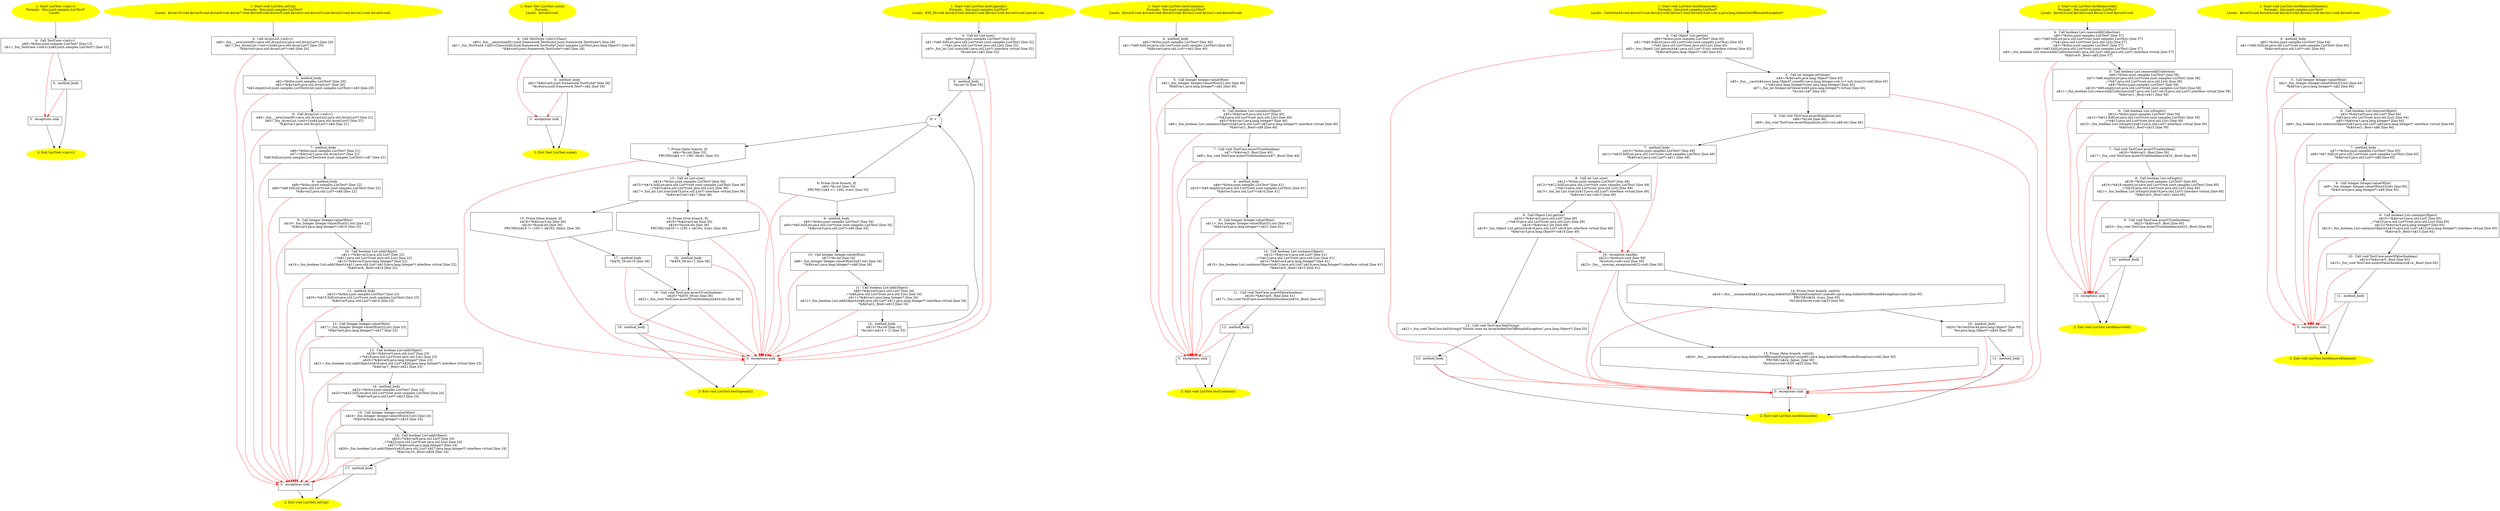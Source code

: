 /* @generated */
digraph cfg {
"junit.samples.ListTest.<init>().aea722578235364e19a40611468988d9_1" [label="1: Start ListTest.<init>()\nFormals:  this:junit.samples.ListTest*\nLocals:  \n  " color=yellow style=filled]
	

	 "junit.samples.ListTest.<init>().aea722578235364e19a40611468988d9_1" -> "junit.samples.ListTest.<init>().aea722578235364e19a40611468988d9_4" ;
"junit.samples.ListTest.<init>().aea722578235364e19a40611468988d9_2" [label="2: Exit ListTest.<init>() \n  " color=yellow style=filled]
	

"junit.samples.ListTest.<init>().aea722578235364e19a40611468988d9_3" [label="3:  exceptions sink \n  " shape="box"]
	

	 "junit.samples.ListTest.<init>().aea722578235364e19a40611468988d9_3" -> "junit.samples.ListTest.<init>().aea722578235364e19a40611468988d9_2" ;
"junit.samples.ListTest.<init>().aea722578235364e19a40611468988d9_4" [label="4:  Call TestCase.<init>() \n   n$0=*&this:junit.samples.ListTest* [line 13]\n  n$1=_fun_TestCase.<init>()(n$0:junit.samples.ListTest*) [line 13]\n " shape="box"]
	

	 "junit.samples.ListTest.<init>().aea722578235364e19a40611468988d9_4" -> "junit.samples.ListTest.<init>().aea722578235364e19a40611468988d9_5" ;
	 "junit.samples.ListTest.<init>().aea722578235364e19a40611468988d9_4" -> "junit.samples.ListTest.<init>().aea722578235364e19a40611468988d9_3" [color="red" ];
"junit.samples.ListTest.<init>().aea722578235364e19a40611468988d9_5" [label="5:  method_body \n  " shape="box"]
	

	 "junit.samples.ListTest.<init>().aea722578235364e19a40611468988d9_5" -> "junit.samples.ListTest.<init>().aea722578235364e19a40611468988d9_2" ;
	 "junit.samples.ListTest.<init>().aea722578235364e19a40611468988d9_5" -> "junit.samples.ListTest.<init>().aea722578235364e19a40611468988d9_3" [color="red" ];
"junit.samples.ListTest.setUp():void.d29f4107723cffa2f074687d447b94c6_1" [label="1: Start void ListTest.setUp()\nFormals:  this:junit.samples.ListTest*\nLocals:  $irvar10:void $irvar9:void $irvar8:void $irvar7:void $irvar6:void $irvar5:void $irvar4:void $irvar3:void $irvar2:void $irvar1:void $irvar0:void \n  " color=yellow style=filled]
	

	 "junit.samples.ListTest.setUp():void.d29f4107723cffa2f074687d447b94c6_1" -> "junit.samples.ListTest.setUp():void.d29f4107723cffa2f074687d447b94c6_4" ;
"junit.samples.ListTest.setUp():void.d29f4107723cffa2f074687d447b94c6_2" [label="2: Exit void ListTest.setUp() \n  " color=yellow style=filled]
	

"junit.samples.ListTest.setUp():void.d29f4107723cffa2f074687d447b94c6_3" [label="3:  exceptions sink \n  " shape="box"]
	

	 "junit.samples.ListTest.setUp():void.d29f4107723cffa2f074687d447b94c6_3" -> "junit.samples.ListTest.setUp():void.d29f4107723cffa2f074687d447b94c6_2" ;
"junit.samples.ListTest.setUp():void.d29f4107723cffa2f074687d447b94c6_4" [label="4:  Call ArrayList.<init>() \n   n$0=_fun___new(sizeof(t=java.util.ArrayList):java.util.ArrayList*) [line 20]\n  n$1=_fun_ArrayList.<init>()(n$0:java.util.ArrayList*) [line 20]\n  *&$irvar0:java.util.ArrayList*=n$0 [line 20]\n " shape="box"]
	

	 "junit.samples.ListTest.setUp():void.d29f4107723cffa2f074687d447b94c6_4" -> "junit.samples.ListTest.setUp():void.d29f4107723cffa2f074687d447b94c6_5" ;
	 "junit.samples.ListTest.setUp():void.d29f4107723cffa2f074687d447b94c6_4" -> "junit.samples.ListTest.setUp():void.d29f4107723cffa2f074687d447b94c6_3" [color="red" ];
"junit.samples.ListTest.setUp():void.d29f4107723cffa2f074687d447b94c6_5" [label="5:  method_body \n   n$2=*&this:junit.samples.ListTest* [line 20]\n  n$3=*&$irvar0:java.util.ArrayList* [line 20]\n  *n$2.emptyList:junit.samples.ListTest(root junit.samples.ListTest)=n$3 [line 20]\n " shape="box"]
	

	 "junit.samples.ListTest.setUp():void.d29f4107723cffa2f074687d447b94c6_5" -> "junit.samples.ListTest.setUp():void.d29f4107723cffa2f074687d447b94c6_6" ;
	 "junit.samples.ListTest.setUp():void.d29f4107723cffa2f074687d447b94c6_5" -> "junit.samples.ListTest.setUp():void.d29f4107723cffa2f074687d447b94c6_3" [color="red" ];
"junit.samples.ListTest.setUp():void.d29f4107723cffa2f074687d447b94c6_6" [label="6:  Call ArrayList.<init>() \n   n$4=_fun___new(sizeof(t=java.util.ArrayList):java.util.ArrayList*) [line 21]\n  n$5=_fun_ArrayList.<init>()(n$4:java.util.ArrayList*) [line 21]\n  *&$irvar1:java.util.ArrayList*=n$4 [line 21]\n " shape="box"]
	

	 "junit.samples.ListTest.setUp():void.d29f4107723cffa2f074687d447b94c6_6" -> "junit.samples.ListTest.setUp():void.d29f4107723cffa2f074687d447b94c6_7" ;
	 "junit.samples.ListTest.setUp():void.d29f4107723cffa2f074687d447b94c6_6" -> "junit.samples.ListTest.setUp():void.d29f4107723cffa2f074687d447b94c6_3" [color="red" ];
"junit.samples.ListTest.setUp():void.d29f4107723cffa2f074687d447b94c6_7" [label="7:  method_body \n   n$6=*&this:junit.samples.ListTest* [line 21]\n  n$7=*&$irvar1:java.util.ArrayList* [line 21]\n  *n$6.fullList:junit.samples.ListTest(root junit.samples.ListTest)=n$7 [line 21]\n " shape="box"]
	

	 "junit.samples.ListTest.setUp():void.d29f4107723cffa2f074687d447b94c6_7" -> "junit.samples.ListTest.setUp():void.d29f4107723cffa2f074687d447b94c6_8" ;
	 "junit.samples.ListTest.setUp():void.d29f4107723cffa2f074687d447b94c6_7" -> "junit.samples.ListTest.setUp():void.d29f4107723cffa2f074687d447b94c6_3" [color="red" ];
"junit.samples.ListTest.setUp():void.d29f4107723cffa2f074687d447b94c6_8" [label="8:  method_body \n   n$8=*&this:junit.samples.ListTest* [line 22]\n  n$9=*n$8.fullList:java.util.List*(root junit.samples.ListTest) [line 22]\n  *&$irvar2:java.util.List*=n$9 [line 22]\n " shape="box"]
	

	 "junit.samples.ListTest.setUp():void.d29f4107723cffa2f074687d447b94c6_8" -> "junit.samples.ListTest.setUp():void.d29f4107723cffa2f074687d447b94c6_9" ;
	 "junit.samples.ListTest.setUp():void.d29f4107723cffa2f074687d447b94c6_8" -> "junit.samples.ListTest.setUp():void.d29f4107723cffa2f074687d447b94c6_3" [color="red" ];
"junit.samples.ListTest.setUp():void.d29f4107723cffa2f074687d447b94c6_9" [label="9:  Call Integer Integer.valueOf(int) \n   n$10=_fun_Integer Integer.valueOf(int)(1:int) [line 22]\n  *&$irvar3:java.lang.Integer*=n$10 [line 22]\n " shape="box"]
	

	 "junit.samples.ListTest.setUp():void.d29f4107723cffa2f074687d447b94c6_9" -> "junit.samples.ListTest.setUp():void.d29f4107723cffa2f074687d447b94c6_10" ;
	 "junit.samples.ListTest.setUp():void.d29f4107723cffa2f074687d447b94c6_9" -> "junit.samples.ListTest.setUp():void.d29f4107723cffa2f074687d447b94c6_3" [color="red" ];
"junit.samples.ListTest.setUp():void.d29f4107723cffa2f074687d447b94c6_10" [label="10:  Call boolean List.add(Object) \n   n$11=*&$irvar2:java.util.List* [line 22]\n  _=*n$11:java.util.List*(root java.util.List) [line 22]\n  n$13=*&$irvar3:java.lang.Integer* [line 22]\n  n$14=_fun_boolean List.add(Object)(n$11:java.util.List*,n$13:java.lang.Integer*) interface virtual [line 22]\n  *&$irvar4:_Bool=n$14 [line 22]\n " shape="box"]
	

	 "junit.samples.ListTest.setUp():void.d29f4107723cffa2f074687d447b94c6_10" -> "junit.samples.ListTest.setUp():void.d29f4107723cffa2f074687d447b94c6_11" ;
	 "junit.samples.ListTest.setUp():void.d29f4107723cffa2f074687d447b94c6_10" -> "junit.samples.ListTest.setUp():void.d29f4107723cffa2f074687d447b94c6_3" [color="red" ];
"junit.samples.ListTest.setUp():void.d29f4107723cffa2f074687d447b94c6_11" [label="11:  method_body \n   n$15=*&this:junit.samples.ListTest* [line 23]\n  n$16=*n$15.fullList:java.util.List*(root junit.samples.ListTest) [line 23]\n  *&$irvar5:java.util.List*=n$16 [line 23]\n " shape="box"]
	

	 "junit.samples.ListTest.setUp():void.d29f4107723cffa2f074687d447b94c6_11" -> "junit.samples.ListTest.setUp():void.d29f4107723cffa2f074687d447b94c6_12" ;
	 "junit.samples.ListTest.setUp():void.d29f4107723cffa2f074687d447b94c6_11" -> "junit.samples.ListTest.setUp():void.d29f4107723cffa2f074687d447b94c6_3" [color="red" ];
"junit.samples.ListTest.setUp():void.d29f4107723cffa2f074687d447b94c6_12" [label="12:  Call Integer Integer.valueOf(int) \n   n$17=_fun_Integer Integer.valueOf(int)(2:int) [line 23]\n  *&$irvar6:java.lang.Integer*=n$17 [line 23]\n " shape="box"]
	

	 "junit.samples.ListTest.setUp():void.d29f4107723cffa2f074687d447b94c6_12" -> "junit.samples.ListTest.setUp():void.d29f4107723cffa2f074687d447b94c6_13" ;
	 "junit.samples.ListTest.setUp():void.d29f4107723cffa2f074687d447b94c6_12" -> "junit.samples.ListTest.setUp():void.d29f4107723cffa2f074687d447b94c6_3" [color="red" ];
"junit.samples.ListTest.setUp():void.d29f4107723cffa2f074687d447b94c6_13" [label="13:  Call boolean List.add(Object) \n   n$18=*&$irvar5:java.util.List* [line 23]\n  _=*n$18:java.util.List*(root java.util.List) [line 23]\n  n$20=*&$irvar6:java.lang.Integer* [line 23]\n  n$21=_fun_boolean List.add(Object)(n$18:java.util.List*,n$20:java.lang.Integer*) interface virtual [line 23]\n  *&$irvar7:_Bool=n$21 [line 23]\n " shape="box"]
	

	 "junit.samples.ListTest.setUp():void.d29f4107723cffa2f074687d447b94c6_13" -> "junit.samples.ListTest.setUp():void.d29f4107723cffa2f074687d447b94c6_14" ;
	 "junit.samples.ListTest.setUp():void.d29f4107723cffa2f074687d447b94c6_13" -> "junit.samples.ListTest.setUp():void.d29f4107723cffa2f074687d447b94c6_3" [color="red" ];
"junit.samples.ListTest.setUp():void.d29f4107723cffa2f074687d447b94c6_14" [label="14:  method_body \n   n$22=*&this:junit.samples.ListTest* [line 24]\n  n$23=*n$22.fullList:java.util.List*(root junit.samples.ListTest) [line 24]\n  *&$irvar8:java.util.List*=n$23 [line 24]\n " shape="box"]
	

	 "junit.samples.ListTest.setUp():void.d29f4107723cffa2f074687d447b94c6_14" -> "junit.samples.ListTest.setUp():void.d29f4107723cffa2f074687d447b94c6_15" ;
	 "junit.samples.ListTest.setUp():void.d29f4107723cffa2f074687d447b94c6_14" -> "junit.samples.ListTest.setUp():void.d29f4107723cffa2f074687d447b94c6_3" [color="red" ];
"junit.samples.ListTest.setUp():void.d29f4107723cffa2f074687d447b94c6_15" [label="15:  Call Integer Integer.valueOf(int) \n   n$24=_fun_Integer Integer.valueOf(int)(3:int) [line 24]\n  *&$irvar9:java.lang.Integer*=n$24 [line 24]\n " shape="box"]
	

	 "junit.samples.ListTest.setUp():void.d29f4107723cffa2f074687d447b94c6_15" -> "junit.samples.ListTest.setUp():void.d29f4107723cffa2f074687d447b94c6_16" ;
	 "junit.samples.ListTest.setUp():void.d29f4107723cffa2f074687d447b94c6_15" -> "junit.samples.ListTest.setUp():void.d29f4107723cffa2f074687d447b94c6_3" [color="red" ];
"junit.samples.ListTest.setUp():void.d29f4107723cffa2f074687d447b94c6_16" [label="16:  Call boolean List.add(Object) \n   n$25=*&$irvar8:java.util.List* [line 24]\n  _=*n$25:java.util.List*(root java.util.List) [line 24]\n  n$27=*&$irvar9:java.lang.Integer* [line 24]\n  n$28=_fun_boolean List.add(Object)(n$25:java.util.List*,n$27:java.lang.Integer*) interface virtual [line 24]\n  *&$irvar10:_Bool=n$28 [line 24]\n " shape="box"]
	

	 "junit.samples.ListTest.setUp():void.d29f4107723cffa2f074687d447b94c6_16" -> "junit.samples.ListTest.setUp():void.d29f4107723cffa2f074687d447b94c6_17" ;
	 "junit.samples.ListTest.setUp():void.d29f4107723cffa2f074687d447b94c6_16" -> "junit.samples.ListTest.setUp():void.d29f4107723cffa2f074687d447b94c6_3" [color="red" ];
"junit.samples.ListTest.setUp():void.d29f4107723cffa2f074687d447b94c6_17" [label="17:  method_body \n  " shape="box"]
	

	 "junit.samples.ListTest.setUp():void.d29f4107723cffa2f074687d447b94c6_17" -> "junit.samples.ListTest.setUp():void.d29f4107723cffa2f074687d447b94c6_2" ;
	 "junit.samples.ListTest.setUp():void.d29f4107723cffa2f074687d447b94c6_17" -> "junit.samples.ListTest.setUp():void.d29f4107723cffa2f074687d447b94c6_3" [color="red" ];
"junit.samples.ListTest.suite():junit.framework.Test.01dd97c3eab7e1a6717ffbc4fc6f08d8_1" [label="1: Start Test ListTest.suite()\nFormals: \nLocals:  $irvar0:void \n  " color=yellow style=filled]
	

	 "junit.samples.ListTest.suite():junit.framework.Test.01dd97c3eab7e1a6717ffbc4fc6f08d8_1" -> "junit.samples.ListTest.suite():junit.framework.Test.01dd97c3eab7e1a6717ffbc4fc6f08d8_4" ;
"junit.samples.ListTest.suite():junit.framework.Test.01dd97c3eab7e1a6717ffbc4fc6f08d8_2" [label="2: Exit Test ListTest.suite() \n  " color=yellow style=filled]
	

"junit.samples.ListTest.suite():junit.framework.Test.01dd97c3eab7e1a6717ffbc4fc6f08d8_3" [label="3:  exceptions sink \n  " shape="box"]
	

	 "junit.samples.ListTest.suite():junit.framework.Test.01dd97c3eab7e1a6717ffbc4fc6f08d8_3" -> "junit.samples.ListTest.suite():junit.framework.Test.01dd97c3eab7e1a6717ffbc4fc6f08d8_2" ;
"junit.samples.ListTest.suite():junit.framework.Test.01dd97c3eab7e1a6717ffbc4fc6f08d8_4" [label="4:  Call TestSuite.<init>(Class) \n   n$0=_fun___new(sizeof(t=junit.framework.TestSuite):junit.framework.TestSuite*) [line 28]\n  n$1=_fun_TestSuite.<init>(Class)(n$0:junit.framework.TestSuite*,junit.samples.ListTest:java.lang.Object*) [line 28]\n  *&$irvar0:junit.framework.TestSuite*=n$0 [line 28]\n " shape="box"]
	

	 "junit.samples.ListTest.suite():junit.framework.Test.01dd97c3eab7e1a6717ffbc4fc6f08d8_4" -> "junit.samples.ListTest.suite():junit.framework.Test.01dd97c3eab7e1a6717ffbc4fc6f08d8_5" ;
	 "junit.samples.ListTest.suite():junit.framework.Test.01dd97c3eab7e1a6717ffbc4fc6f08d8_4" -> "junit.samples.ListTest.suite():junit.framework.Test.01dd97c3eab7e1a6717ffbc4fc6f08d8_3" [color="red" ];
"junit.samples.ListTest.suite():junit.framework.Test.01dd97c3eab7e1a6717ffbc4fc6f08d8_5" [label="5:  method_body \n   n$2=*&$irvar0:junit.framework.TestSuite* [line 28]\n  *&return:junit.framework.Test*=n$2 [line 28]\n " shape="box"]
	

	 "junit.samples.ListTest.suite():junit.framework.Test.01dd97c3eab7e1a6717ffbc4fc6f08d8_5" -> "junit.samples.ListTest.suite():junit.framework.Test.01dd97c3eab7e1a6717ffbc4fc6f08d8_2" ;
	 "junit.samples.ListTest.suite():junit.framework.Test.01dd97c3eab7e1a6717ffbc4fc6f08d8_5" -> "junit.samples.ListTest.suite():junit.framework.Test.01dd97c3eab7e1a6717ffbc4fc6f08d8_3" [color="red" ];
"junit.samples.ListTest.testCapacity():void.df4aa6a8b4264615612d2cb768a1977e_1" [label="1: Start void ListTest.testCapacity()\nFormals:  this:junit.samples.ListTest*\nLocals:  $T0_59:void $irvar3:void $irvar2:void $irvar1:void $irvar0:void size:int i:int \n  " color=yellow style=filled]
	

	 "junit.samples.ListTest.testCapacity():void.df4aa6a8b4264615612d2cb768a1977e_1" -> "junit.samples.ListTest.testCapacity():void.df4aa6a8b4264615612d2cb768a1977e_4" ;
"junit.samples.ListTest.testCapacity():void.df4aa6a8b4264615612d2cb768a1977e_2" [label="2: Exit void ListTest.testCapacity() \n  " color=yellow style=filled]
	

"junit.samples.ListTest.testCapacity():void.df4aa6a8b4264615612d2cb768a1977e_3" [label="3:  exceptions sink \n  " shape="box"]
	

	 "junit.samples.ListTest.testCapacity():void.df4aa6a8b4264615612d2cb768a1977e_3" -> "junit.samples.ListTest.testCapacity():void.df4aa6a8b4264615612d2cb768a1977e_2" ;
"junit.samples.ListTest.testCapacity():void.df4aa6a8b4264615612d2cb768a1977e_4" [label="4:  Call int List.size() \n   n$0=*&this:junit.samples.ListTest* [line 32]\n  n$1=*n$0.fullList:java.util.List*(root junit.samples.ListTest) [line 32]\n  _=*n$1:java.util.List*(root java.util.List) [line 32]\n  n$3=_fun_int List.size()(n$1:java.util.List*) interface virtual [line 32]\n  *&size:int=n$3 [line 32]\n " shape="box"]
	

	 "junit.samples.ListTest.testCapacity():void.df4aa6a8b4264615612d2cb768a1977e_4" -> "junit.samples.ListTest.testCapacity():void.df4aa6a8b4264615612d2cb768a1977e_5" ;
	 "junit.samples.ListTest.testCapacity():void.df4aa6a8b4264615612d2cb768a1977e_4" -> "junit.samples.ListTest.testCapacity():void.df4aa6a8b4264615612d2cb768a1977e_3" [color="red" ];
"junit.samples.ListTest.testCapacity():void.df4aa6a8b4264615612d2cb768a1977e_5" [label="5:  method_body \n   *&i:int=0 [line 33]\n " shape="box"]
	

	 "junit.samples.ListTest.testCapacity():void.df4aa6a8b4264615612d2cb768a1977e_5" -> "junit.samples.ListTest.testCapacity():void.df4aa6a8b4264615612d2cb768a1977e_8" ;
	 "junit.samples.ListTest.testCapacity():void.df4aa6a8b4264615612d2cb768a1977e_5" -> "junit.samples.ListTest.testCapacity():void.df4aa6a8b4264615612d2cb768a1977e_3" [color="red" ];
"junit.samples.ListTest.testCapacity():void.df4aa6a8b4264615612d2cb768a1977e_6" [label="6: Prune (true branch, if) \n   n$4=*&i:int [line 33]\n  PRUNE(!(n$4 >= 100), true); [line 33]\n " shape="invhouse"]
	

	 "junit.samples.ListTest.testCapacity():void.df4aa6a8b4264615612d2cb768a1977e_6" -> "junit.samples.ListTest.testCapacity():void.df4aa6a8b4264615612d2cb768a1977e_9" ;
	 "junit.samples.ListTest.testCapacity():void.df4aa6a8b4264615612d2cb768a1977e_6" -> "junit.samples.ListTest.testCapacity():void.df4aa6a8b4264615612d2cb768a1977e_3" [color="red" ];
"junit.samples.ListTest.testCapacity():void.df4aa6a8b4264615612d2cb768a1977e_7" [label="7: Prune (false branch, if) \n   n$4=*&i:int [line 33]\n  PRUNE((n$4 >= 100), false); [line 33]\n " shape="invhouse"]
	

	 "junit.samples.ListTest.testCapacity():void.df4aa6a8b4264615612d2cb768a1977e_7" -> "junit.samples.ListTest.testCapacity():void.df4aa6a8b4264615612d2cb768a1977e_13" ;
	 "junit.samples.ListTest.testCapacity():void.df4aa6a8b4264615612d2cb768a1977e_7" -> "junit.samples.ListTest.testCapacity():void.df4aa6a8b4264615612d2cb768a1977e_3" [color="red" ];
"junit.samples.ListTest.testCapacity():void.df4aa6a8b4264615612d2cb768a1977e_8" [label="8: + \n  " ]
	

	 "junit.samples.ListTest.testCapacity():void.df4aa6a8b4264615612d2cb768a1977e_8" -> "junit.samples.ListTest.testCapacity():void.df4aa6a8b4264615612d2cb768a1977e_6" ;
	 "junit.samples.ListTest.testCapacity():void.df4aa6a8b4264615612d2cb768a1977e_8" -> "junit.samples.ListTest.testCapacity():void.df4aa6a8b4264615612d2cb768a1977e_7" ;
"junit.samples.ListTest.testCapacity():void.df4aa6a8b4264615612d2cb768a1977e_9" [label="9:  method_body \n   n$5=*&this:junit.samples.ListTest* [line 34]\n  n$6=*n$5.fullList:java.util.List*(root junit.samples.ListTest) [line 34]\n  *&$irvar0:java.util.List*=n$6 [line 34]\n " shape="box"]
	

	 "junit.samples.ListTest.testCapacity():void.df4aa6a8b4264615612d2cb768a1977e_9" -> "junit.samples.ListTest.testCapacity():void.df4aa6a8b4264615612d2cb768a1977e_10" ;
	 "junit.samples.ListTest.testCapacity():void.df4aa6a8b4264615612d2cb768a1977e_9" -> "junit.samples.ListTest.testCapacity():void.df4aa6a8b4264615612d2cb768a1977e_3" [color="red" ];
"junit.samples.ListTest.testCapacity():void.df4aa6a8b4264615612d2cb768a1977e_10" [label="10:  Call Integer Integer.valueOf(int) \n   n$7=*&i:int [line 34]\n  n$8=_fun_Integer Integer.valueOf(int)(n$7:int) [line 34]\n  *&$irvar1:java.lang.Integer*=n$8 [line 34]\n " shape="box"]
	

	 "junit.samples.ListTest.testCapacity():void.df4aa6a8b4264615612d2cb768a1977e_10" -> "junit.samples.ListTest.testCapacity():void.df4aa6a8b4264615612d2cb768a1977e_11" ;
	 "junit.samples.ListTest.testCapacity():void.df4aa6a8b4264615612d2cb768a1977e_10" -> "junit.samples.ListTest.testCapacity():void.df4aa6a8b4264615612d2cb768a1977e_3" [color="red" ];
"junit.samples.ListTest.testCapacity():void.df4aa6a8b4264615612d2cb768a1977e_11" [label="11:  Call boolean List.add(Object) \n   n$9=*&$irvar0:java.util.List* [line 34]\n  _=*n$9:java.util.List*(root java.util.List) [line 34]\n  n$11=*&$irvar1:java.lang.Integer* [line 34]\n  n$12=_fun_boolean List.add(Object)(n$9:java.util.List*,n$11:java.lang.Integer*) interface virtual [line 34]\n  *&$irvar2:_Bool=n$12 [line 34]\n " shape="box"]
	

	 "junit.samples.ListTest.testCapacity():void.df4aa6a8b4264615612d2cb768a1977e_11" -> "junit.samples.ListTest.testCapacity():void.df4aa6a8b4264615612d2cb768a1977e_12" ;
	 "junit.samples.ListTest.testCapacity():void.df4aa6a8b4264615612d2cb768a1977e_11" -> "junit.samples.ListTest.testCapacity():void.df4aa6a8b4264615612d2cb768a1977e_3" [color="red" ];
"junit.samples.ListTest.testCapacity():void.df4aa6a8b4264615612d2cb768a1977e_12" [label="12:  method_body \n   n$13=*&i:int [line 33]\n  *&i:int=(n$13 + 1) [line 33]\n " shape="box"]
	

	 "junit.samples.ListTest.testCapacity():void.df4aa6a8b4264615612d2cb768a1977e_12" -> "junit.samples.ListTest.testCapacity():void.df4aa6a8b4264615612d2cb768a1977e_8" ;
	 "junit.samples.ListTest.testCapacity():void.df4aa6a8b4264615612d2cb768a1977e_12" -> "junit.samples.ListTest.testCapacity():void.df4aa6a8b4264615612d2cb768a1977e_3" [color="red" ];
"junit.samples.ListTest.testCapacity():void.df4aa6a8b4264615612d2cb768a1977e_13" [label="13:  Call int List.size() \n   n$14=*&this:junit.samples.ListTest* [line 36]\n  n$15=*n$14.fullList:java.util.List*(root junit.samples.ListTest) [line 36]\n  _=*n$15:java.util.List*(root java.util.List) [line 36]\n  n$17=_fun_int List.size()(n$15:java.util.List*) interface virtual [line 36]\n  *&$irvar3:int=n$17 [line 36]\n " shape="box"]
	

	 "junit.samples.ListTest.testCapacity():void.df4aa6a8b4264615612d2cb768a1977e_13" -> "junit.samples.ListTest.testCapacity():void.df4aa6a8b4264615612d2cb768a1977e_14" ;
	 "junit.samples.ListTest.testCapacity():void.df4aa6a8b4264615612d2cb768a1977e_13" -> "junit.samples.ListTest.testCapacity():void.df4aa6a8b4264615612d2cb768a1977e_15" ;
	 "junit.samples.ListTest.testCapacity():void.df4aa6a8b4264615612d2cb768a1977e_13" -> "junit.samples.ListTest.testCapacity():void.df4aa6a8b4264615612d2cb768a1977e_3" [color="red" ];
"junit.samples.ListTest.testCapacity():void.df4aa6a8b4264615612d2cb768a1977e_14" [label="14: Prune (true branch, if) \n   n$18=*&$irvar3:int [line 36]\n  n$19=*&size:int [line 36]\n  PRUNE(!(n$18 != (100 + n$19)), true); [line 36]\n " shape="invhouse"]
	

	 "junit.samples.ListTest.testCapacity():void.df4aa6a8b4264615612d2cb768a1977e_14" -> "junit.samples.ListTest.testCapacity():void.df4aa6a8b4264615612d2cb768a1977e_16" ;
	 "junit.samples.ListTest.testCapacity():void.df4aa6a8b4264615612d2cb768a1977e_14" -> "junit.samples.ListTest.testCapacity():void.df4aa6a8b4264615612d2cb768a1977e_3" [color="red" ];
"junit.samples.ListTest.testCapacity():void.df4aa6a8b4264615612d2cb768a1977e_15" [label="15: Prune (false branch, if) \n   n$18=*&$irvar3:int [line 36]\n  n$19=*&size:int [line 36]\n  PRUNE((n$18 != (100 + n$19)), false); [line 36]\n " shape="invhouse"]
	

	 "junit.samples.ListTest.testCapacity():void.df4aa6a8b4264615612d2cb768a1977e_15" -> "junit.samples.ListTest.testCapacity():void.df4aa6a8b4264615612d2cb768a1977e_17" ;
	 "junit.samples.ListTest.testCapacity():void.df4aa6a8b4264615612d2cb768a1977e_15" -> "junit.samples.ListTest.testCapacity():void.df4aa6a8b4264615612d2cb768a1977e_3" [color="red" ];
"junit.samples.ListTest.testCapacity():void.df4aa6a8b4264615612d2cb768a1977e_16" [label="16:  method_body \n   *&$T0_59:int=1 [line 36]\n " shape="box"]
	

	 "junit.samples.ListTest.testCapacity():void.df4aa6a8b4264615612d2cb768a1977e_16" -> "junit.samples.ListTest.testCapacity():void.df4aa6a8b4264615612d2cb768a1977e_18" ;
	 "junit.samples.ListTest.testCapacity():void.df4aa6a8b4264615612d2cb768a1977e_16" -> "junit.samples.ListTest.testCapacity():void.df4aa6a8b4264615612d2cb768a1977e_3" [color="red" ];
"junit.samples.ListTest.testCapacity():void.df4aa6a8b4264615612d2cb768a1977e_17" [label="17:  method_body \n   *&$T0_59:int=0 [line 36]\n " shape="box"]
	

	 "junit.samples.ListTest.testCapacity():void.df4aa6a8b4264615612d2cb768a1977e_17" -> "junit.samples.ListTest.testCapacity():void.df4aa6a8b4264615612d2cb768a1977e_18" ;
	 "junit.samples.ListTest.testCapacity():void.df4aa6a8b4264615612d2cb768a1977e_17" -> "junit.samples.ListTest.testCapacity():void.df4aa6a8b4264615612d2cb768a1977e_3" [color="red" ];
"junit.samples.ListTest.testCapacity():void.df4aa6a8b4264615612d2cb768a1977e_18" [label="18:  Call void TestCase.assertTrue(boolean) \n   n$20=*&$T0_59:int [line 36]\n  n$21=_fun_void TestCase.assertTrue(boolean)(n$20:int) [line 36]\n " shape="box"]
	

	 "junit.samples.ListTest.testCapacity():void.df4aa6a8b4264615612d2cb768a1977e_18" -> "junit.samples.ListTest.testCapacity():void.df4aa6a8b4264615612d2cb768a1977e_19" ;
	 "junit.samples.ListTest.testCapacity():void.df4aa6a8b4264615612d2cb768a1977e_18" -> "junit.samples.ListTest.testCapacity():void.df4aa6a8b4264615612d2cb768a1977e_3" [color="red" ];
"junit.samples.ListTest.testCapacity():void.df4aa6a8b4264615612d2cb768a1977e_19" [label="19:  method_body \n  " shape="box"]
	

	 "junit.samples.ListTest.testCapacity():void.df4aa6a8b4264615612d2cb768a1977e_19" -> "junit.samples.ListTest.testCapacity():void.df4aa6a8b4264615612d2cb768a1977e_2" ;
	 "junit.samples.ListTest.testCapacity():void.df4aa6a8b4264615612d2cb768a1977e_19" -> "junit.samples.ListTest.testCapacity():void.df4aa6a8b4264615612d2cb768a1977e_3" [color="red" ];
"junit.samples.ListTest.testContains():void.5394046c584dd90f1ce4c6eea241017d_1" [label="1: Start void ListTest.testContains()\nFormals:  this:junit.samples.ListTest*\nLocals:  $irvar5:void $irvar4:void $irvar3:void $irvar2:void $irvar1:void $irvar0:void \n  " color=yellow style=filled]
	

	 "junit.samples.ListTest.testContains():void.5394046c584dd90f1ce4c6eea241017d_1" -> "junit.samples.ListTest.testContains():void.5394046c584dd90f1ce4c6eea241017d_4" ;
"junit.samples.ListTest.testContains():void.5394046c584dd90f1ce4c6eea241017d_2" [label="2: Exit void ListTest.testContains() \n  " color=yellow style=filled]
	

"junit.samples.ListTest.testContains():void.5394046c584dd90f1ce4c6eea241017d_3" [label="3:  exceptions sink \n  " shape="box"]
	

	 "junit.samples.ListTest.testContains():void.5394046c584dd90f1ce4c6eea241017d_3" -> "junit.samples.ListTest.testContains():void.5394046c584dd90f1ce4c6eea241017d_2" ;
"junit.samples.ListTest.testContains():void.5394046c584dd90f1ce4c6eea241017d_4" [label="4:  method_body \n   n$0=*&this:junit.samples.ListTest* [line 40]\n  n$1=*n$0.fullList:java.util.List*(root junit.samples.ListTest) [line 40]\n  *&$irvar0:java.util.List*=n$1 [line 40]\n " shape="box"]
	

	 "junit.samples.ListTest.testContains():void.5394046c584dd90f1ce4c6eea241017d_4" -> "junit.samples.ListTest.testContains():void.5394046c584dd90f1ce4c6eea241017d_5" ;
	 "junit.samples.ListTest.testContains():void.5394046c584dd90f1ce4c6eea241017d_4" -> "junit.samples.ListTest.testContains():void.5394046c584dd90f1ce4c6eea241017d_3" [color="red" ];
"junit.samples.ListTest.testContains():void.5394046c584dd90f1ce4c6eea241017d_5" [label="5:  Call Integer Integer.valueOf(int) \n   n$2=_fun_Integer Integer.valueOf(int)(1:int) [line 40]\n  *&$irvar1:java.lang.Integer*=n$2 [line 40]\n " shape="box"]
	

	 "junit.samples.ListTest.testContains():void.5394046c584dd90f1ce4c6eea241017d_5" -> "junit.samples.ListTest.testContains():void.5394046c584dd90f1ce4c6eea241017d_6" ;
	 "junit.samples.ListTest.testContains():void.5394046c584dd90f1ce4c6eea241017d_5" -> "junit.samples.ListTest.testContains():void.5394046c584dd90f1ce4c6eea241017d_3" [color="red" ];
"junit.samples.ListTest.testContains():void.5394046c584dd90f1ce4c6eea241017d_6" [label="6:  Call boolean List.contains(Object) \n   n$3=*&$irvar0:java.util.List* [line 40]\n  _=*n$3:java.util.List*(root java.util.List) [line 40]\n  n$5=*&$irvar1:java.lang.Integer* [line 40]\n  n$6=_fun_boolean List.contains(Object)(n$3:java.util.List*,n$5:java.lang.Integer*) interface virtual [line 40]\n  *&$irvar2:_Bool=n$6 [line 40]\n " shape="box"]
	

	 "junit.samples.ListTest.testContains():void.5394046c584dd90f1ce4c6eea241017d_6" -> "junit.samples.ListTest.testContains():void.5394046c584dd90f1ce4c6eea241017d_7" ;
	 "junit.samples.ListTest.testContains():void.5394046c584dd90f1ce4c6eea241017d_6" -> "junit.samples.ListTest.testContains():void.5394046c584dd90f1ce4c6eea241017d_3" [color="red" ];
"junit.samples.ListTest.testContains():void.5394046c584dd90f1ce4c6eea241017d_7" [label="7:  Call void TestCase.assertTrue(boolean) \n   n$7=*&$irvar2:_Bool [line 40]\n  n$8=_fun_void TestCase.assertTrue(boolean)(n$7:_Bool) [line 40]\n " shape="box"]
	

	 "junit.samples.ListTest.testContains():void.5394046c584dd90f1ce4c6eea241017d_7" -> "junit.samples.ListTest.testContains():void.5394046c584dd90f1ce4c6eea241017d_8" ;
	 "junit.samples.ListTest.testContains():void.5394046c584dd90f1ce4c6eea241017d_7" -> "junit.samples.ListTest.testContains():void.5394046c584dd90f1ce4c6eea241017d_3" [color="red" ];
"junit.samples.ListTest.testContains():void.5394046c584dd90f1ce4c6eea241017d_8" [label="8:  method_body \n   n$9=*&this:junit.samples.ListTest* [line 41]\n  n$10=*n$9.emptyList:java.util.List*(root junit.samples.ListTest) [line 41]\n  *&$irvar3:java.util.List*=n$10 [line 41]\n " shape="box"]
	

	 "junit.samples.ListTest.testContains():void.5394046c584dd90f1ce4c6eea241017d_8" -> "junit.samples.ListTest.testContains():void.5394046c584dd90f1ce4c6eea241017d_9" ;
	 "junit.samples.ListTest.testContains():void.5394046c584dd90f1ce4c6eea241017d_8" -> "junit.samples.ListTest.testContains():void.5394046c584dd90f1ce4c6eea241017d_3" [color="red" ];
"junit.samples.ListTest.testContains():void.5394046c584dd90f1ce4c6eea241017d_9" [label="9:  Call Integer Integer.valueOf(int) \n   n$11=_fun_Integer Integer.valueOf(int)(1:int) [line 41]\n  *&$irvar4:java.lang.Integer*=n$11 [line 41]\n " shape="box"]
	

	 "junit.samples.ListTest.testContains():void.5394046c584dd90f1ce4c6eea241017d_9" -> "junit.samples.ListTest.testContains():void.5394046c584dd90f1ce4c6eea241017d_10" ;
	 "junit.samples.ListTest.testContains():void.5394046c584dd90f1ce4c6eea241017d_9" -> "junit.samples.ListTest.testContains():void.5394046c584dd90f1ce4c6eea241017d_3" [color="red" ];
"junit.samples.ListTest.testContains():void.5394046c584dd90f1ce4c6eea241017d_10" [label="10:  Call boolean List.contains(Object) \n   n$12=*&$irvar3:java.util.List* [line 41]\n  _=*n$12:java.util.List*(root java.util.List) [line 41]\n  n$14=*&$irvar4:java.lang.Integer* [line 41]\n  n$15=_fun_boolean List.contains(Object)(n$12:java.util.List*,n$14:java.lang.Integer*) interface virtual [line 41]\n  *&$irvar5:_Bool=n$15 [line 41]\n " shape="box"]
	

	 "junit.samples.ListTest.testContains():void.5394046c584dd90f1ce4c6eea241017d_10" -> "junit.samples.ListTest.testContains():void.5394046c584dd90f1ce4c6eea241017d_11" ;
	 "junit.samples.ListTest.testContains():void.5394046c584dd90f1ce4c6eea241017d_10" -> "junit.samples.ListTest.testContains():void.5394046c584dd90f1ce4c6eea241017d_3" [color="red" ];
"junit.samples.ListTest.testContains():void.5394046c584dd90f1ce4c6eea241017d_11" [label="11:  Call void TestCase.assertFalse(boolean) \n   n$16=*&$irvar5:_Bool [line 41]\n  n$17=_fun_void TestCase.assertFalse(boolean)(n$16:_Bool) [line 41]\n " shape="box"]
	

	 "junit.samples.ListTest.testContains():void.5394046c584dd90f1ce4c6eea241017d_11" -> "junit.samples.ListTest.testContains():void.5394046c584dd90f1ce4c6eea241017d_12" ;
	 "junit.samples.ListTest.testContains():void.5394046c584dd90f1ce4c6eea241017d_11" -> "junit.samples.ListTest.testContains():void.5394046c584dd90f1ce4c6eea241017d_3" [color="red" ];
"junit.samples.ListTest.testContains():void.5394046c584dd90f1ce4c6eea241017d_12" [label="12:  method_body \n  " shape="box"]
	

	 "junit.samples.ListTest.testContains():void.5394046c584dd90f1ce4c6eea241017d_12" -> "junit.samples.ListTest.testContains():void.5394046c584dd90f1ce4c6eea241017d_2" ;
	 "junit.samples.ListTest.testContains():void.5394046c584dd90f1ce4c6eea241017d_12" -> "junit.samples.ListTest.testContains():void.5394046c584dd90f1ce4c6eea241017d_3" [color="red" ];
"junit.samples.ListTest.testElementAt():void.04d9aed6877102c951106f2c289566ef_1" [label="1: Start void ListTest.testElementAt()\nFormals:  this:junit.samples.ListTest*\nLocals:  CatchVar44:void $irvar3:void $irvar2:void $irvar1:void $irvar0:void i:int e:java.lang.IndexOutOfBoundsException* \n  " color=yellow style=filled]
	

	 "junit.samples.ListTest.testElementAt():void.04d9aed6877102c951106f2c289566ef_1" -> "junit.samples.ListTest.testElementAt():void.04d9aed6877102c951106f2c289566ef_4" ;
"junit.samples.ListTest.testElementAt():void.04d9aed6877102c951106f2c289566ef_2" [label="2: Exit void ListTest.testElementAt() \n  " color=yellow style=filled]
	

"junit.samples.ListTest.testElementAt():void.04d9aed6877102c951106f2c289566ef_3" [label="3:  exceptions sink \n  " shape="box"]
	

	 "junit.samples.ListTest.testElementAt():void.04d9aed6877102c951106f2c289566ef_3" -> "junit.samples.ListTest.testElementAt():void.04d9aed6877102c951106f2c289566ef_2" ;
"junit.samples.ListTest.testElementAt():void.04d9aed6877102c951106f2c289566ef_4" [label="4:  Call Object List.get(int) \n   n$0=*&this:junit.samples.ListTest* [line 45]\n  n$1=*n$0.fullList:java.util.List*(root junit.samples.ListTest) [line 45]\n  _=*n$1:java.util.List*(root java.util.List) [line 45]\n  n$3=_fun_Object List.get(int)(n$1:java.util.List*,0:int) interface virtual [line 45]\n  *&$irvar0:java.lang.Object*=n$3 [line 45]\n " shape="box"]
	

	 "junit.samples.ListTest.testElementAt():void.04d9aed6877102c951106f2c289566ef_4" -> "junit.samples.ListTest.testElementAt():void.04d9aed6877102c951106f2c289566ef_5" ;
	 "junit.samples.ListTest.testElementAt():void.04d9aed6877102c951106f2c289566ef_4" -> "junit.samples.ListTest.testElementAt():void.04d9aed6877102c951106f2c289566ef_3" [color="red" ];
"junit.samples.ListTest.testElementAt():void.04d9aed6877102c951106f2c289566ef_5" [label="5:  Call int Integer.intValue() \n   n$4=*&$irvar0:java.lang.Object* [line 45]\n  n$5=_fun___cast(n$4:java.lang.Object*,sizeof(t=java.lang.Integer;sub_t=( sub )(cast)):void) [line 45]\n  _=*n$5:java.lang.Integer*(root java.lang.Integer) [line 45]\n  n$7=_fun_int Integer.intValue()(n$5:java.lang.Integer*) virtual [line 45]\n  *&i:int=n$7 [line 45]\n " shape="box"]
	

	 "junit.samples.ListTest.testElementAt():void.04d9aed6877102c951106f2c289566ef_5" -> "junit.samples.ListTest.testElementAt():void.04d9aed6877102c951106f2c289566ef_6" ;
	 "junit.samples.ListTest.testElementAt():void.04d9aed6877102c951106f2c289566ef_5" -> "junit.samples.ListTest.testElementAt():void.04d9aed6877102c951106f2c289566ef_3" [color="red" ];
"junit.samples.ListTest.testElementAt():void.04d9aed6877102c951106f2c289566ef_6" [label="6:  Call void TestCase.assertEquals(int,int) \n   n$8=*&i:int [line 46]\n  n$9=_fun_void TestCase.assertEquals(int,int)(1:int,n$8:int) [line 46]\n " shape="box"]
	

	 "junit.samples.ListTest.testElementAt():void.04d9aed6877102c951106f2c289566ef_6" -> "junit.samples.ListTest.testElementAt():void.04d9aed6877102c951106f2c289566ef_7" ;
	 "junit.samples.ListTest.testElementAt():void.04d9aed6877102c951106f2c289566ef_6" -> "junit.samples.ListTest.testElementAt():void.04d9aed6877102c951106f2c289566ef_3" [color="red" ];
"junit.samples.ListTest.testElementAt():void.04d9aed6877102c951106f2c289566ef_7" [label="7:  method_body \n   n$10=*&this:junit.samples.ListTest* [line 49]\n  n$11=*n$10.fullList:java.util.List*(root junit.samples.ListTest) [line 49]\n  *&$irvar2:java.util.List*=n$11 [line 49]\n " shape="box"]
	

	 "junit.samples.ListTest.testElementAt():void.04d9aed6877102c951106f2c289566ef_7" -> "junit.samples.ListTest.testElementAt():void.04d9aed6877102c951106f2c289566ef_8" ;
	 "junit.samples.ListTest.testElementAt():void.04d9aed6877102c951106f2c289566ef_7" -> "junit.samples.ListTest.testElementAt():void.04d9aed6877102c951106f2c289566ef_16" [color="red" ];
"junit.samples.ListTest.testElementAt():void.04d9aed6877102c951106f2c289566ef_8" [label="8:  Call int List.size() \n   n$12=*&this:junit.samples.ListTest* [line 49]\n  n$13=*n$12.fullList:java.util.List*(root junit.samples.ListTest) [line 49]\n  _=*n$13:java.util.List*(root java.util.List) [line 49]\n  n$15=_fun_int List.size()(n$13:java.util.List*) interface virtual [line 49]\n  *&$irvar1:int=n$15 [line 49]\n " shape="box"]
	

	 "junit.samples.ListTest.testElementAt():void.04d9aed6877102c951106f2c289566ef_8" -> "junit.samples.ListTest.testElementAt():void.04d9aed6877102c951106f2c289566ef_9" ;
	 "junit.samples.ListTest.testElementAt():void.04d9aed6877102c951106f2c289566ef_8" -> "junit.samples.ListTest.testElementAt():void.04d9aed6877102c951106f2c289566ef_16" [color="red" ];
"junit.samples.ListTest.testElementAt():void.04d9aed6877102c951106f2c289566ef_9" [label="9:  Call Object List.get(int) \n   n$16=*&$irvar2:java.util.List* [line 49]\n  _=*n$16:java.util.List*(root java.util.List) [line 49]\n  n$18=*&$irvar1:int [line 49]\n  n$19=_fun_Object List.get(int)(n$16:java.util.List*,n$18:int) interface virtual [line 49]\n  *&$irvar3:java.lang.Object*=n$19 [line 49]\n " shape="box"]
	

	 "junit.samples.ListTest.testElementAt():void.04d9aed6877102c951106f2c289566ef_9" -> "junit.samples.ListTest.testElementAt():void.04d9aed6877102c951106f2c289566ef_12" ;
	 "junit.samples.ListTest.testElementAt():void.04d9aed6877102c951106f2c289566ef_9" -> "junit.samples.ListTest.testElementAt():void.04d9aed6877102c951106f2c289566ef_16" [color="red" ];
"junit.samples.ListTest.testElementAt():void.04d9aed6877102c951106f2c289566ef_10" [label="10:  method_body \n   n$20=*&CatchVar44:java.lang.Object* [line 50]\n  *&e:java.lang.Object*=n$20 [line 50]\n " shape="box"]
	

	 "junit.samples.ListTest.testElementAt():void.04d9aed6877102c951106f2c289566ef_10" -> "junit.samples.ListTest.testElementAt():void.04d9aed6877102c951106f2c289566ef_11" ;
	 "junit.samples.ListTest.testElementAt():void.04d9aed6877102c951106f2c289566ef_10" -> "junit.samples.ListTest.testElementAt():void.04d9aed6877102c951106f2c289566ef_3" [color="red" ];
"junit.samples.ListTest.testElementAt():void.04d9aed6877102c951106f2c289566ef_11" [label="11:  method_body \n  " shape="box"]
	

	 "junit.samples.ListTest.testElementAt():void.04d9aed6877102c951106f2c289566ef_11" -> "junit.samples.ListTest.testElementAt():void.04d9aed6877102c951106f2c289566ef_2" ;
	 "junit.samples.ListTest.testElementAt():void.04d9aed6877102c951106f2c289566ef_11" -> "junit.samples.ListTest.testElementAt():void.04d9aed6877102c951106f2c289566ef_3" [color="red" ];
"junit.samples.ListTest.testElementAt():void.04d9aed6877102c951106f2c289566ef_12" [label="12:  Call void TestCase.fail(String) \n   n$21=_fun_void TestCase.fail(String)(\"Should raise an ArrayIndexOutOfBoundsException\":java.lang.Object*) [line 53]\n " shape="box"]
	

	 "junit.samples.ListTest.testElementAt():void.04d9aed6877102c951106f2c289566ef_12" -> "junit.samples.ListTest.testElementAt():void.04d9aed6877102c951106f2c289566ef_13" ;
	 "junit.samples.ListTest.testElementAt():void.04d9aed6877102c951106f2c289566ef_12" -> "junit.samples.ListTest.testElementAt():void.04d9aed6877102c951106f2c289566ef_3" [color="red" ];
"junit.samples.ListTest.testElementAt():void.04d9aed6877102c951106f2c289566ef_13" [label="13:  method_body \n  " shape="box"]
	

	 "junit.samples.ListTest.testElementAt():void.04d9aed6877102c951106f2c289566ef_13" -> "junit.samples.ListTest.testElementAt():void.04d9aed6877102c951106f2c289566ef_2" ;
	 "junit.samples.ListTest.testElementAt():void.04d9aed6877102c951106f2c289566ef_13" -> "junit.samples.ListTest.testElementAt():void.04d9aed6877102c951106f2c289566ef_3" [color="red" ];
"junit.samples.ListTest.testElementAt():void.04d9aed6877102c951106f2c289566ef_14" [label="14: Prune (true branch, switch) \n   n$24=_fun___instanceof(n$23:java.lang.IndexOutOfBoundsException*,sizeof(t=java.lang.IndexOutOfBoundsException):void) [line 50]\n  PRUNE(n$24, true); [line 50]\n  *&CatchVar44:void=n$23 [line 50]\n " shape="invhouse"]
	

	 "junit.samples.ListTest.testElementAt():void.04d9aed6877102c951106f2c289566ef_14" -> "junit.samples.ListTest.testElementAt():void.04d9aed6877102c951106f2c289566ef_10" ;
	 "junit.samples.ListTest.testElementAt():void.04d9aed6877102c951106f2c289566ef_14" -> "junit.samples.ListTest.testElementAt():void.04d9aed6877102c951106f2c289566ef_3" [color="red" ];
"junit.samples.ListTest.testElementAt():void.04d9aed6877102c951106f2c289566ef_15" [label="15: Prune (false branch, switch) \n   n$24=_fun___instanceof(n$23:java.lang.IndexOutOfBoundsException*,sizeof(t=java.lang.IndexOutOfBoundsException):void) [line 50]\n  PRUNE(!n$24, false); [line 50]\n  *&return:void=EXN n$23 [line 50]\n " shape="invhouse"]
	

	 "junit.samples.ListTest.testElementAt():void.04d9aed6877102c951106f2c289566ef_15" -> "junit.samples.ListTest.testElementAt():void.04d9aed6877102c951106f2c289566ef_3" ;
	 "junit.samples.ListTest.testElementAt():void.04d9aed6877102c951106f2c289566ef_15" -> "junit.samples.ListTest.testElementAt():void.04d9aed6877102c951106f2c289566ef_3" [color="red" ];
"junit.samples.ListTest.testElementAt():void.04d9aed6877102c951106f2c289566ef_16" [label="16:  exception handler \n   n$22=*&return:void [line 50]\n  *&return:void=null [line 50]\n  n$23=_fun___unwrap_exception(n$22:void) [line 50]\n " shape="box"]
	

	 "junit.samples.ListTest.testElementAt():void.04d9aed6877102c951106f2c289566ef_16" -> "junit.samples.ListTest.testElementAt():void.04d9aed6877102c951106f2c289566ef_14" ;
	 "junit.samples.ListTest.testElementAt():void.04d9aed6877102c951106f2c289566ef_16" -> "junit.samples.ListTest.testElementAt():void.04d9aed6877102c951106f2c289566ef_15" ;
	 "junit.samples.ListTest.testElementAt():void.04d9aed6877102c951106f2c289566ef_16" -> "junit.samples.ListTest.testElementAt():void.04d9aed6877102c951106f2c289566ef_3" [color="red" ];
"junit.samples.ListTest.testRemoveAll():void.44cf3f8c81de58c7b4e8b145d2b2537d_1" [label="1: Start void ListTest.testRemoveAll()\nFormals:  this:junit.samples.ListTest*\nLocals:  $irvar3:void $irvar2:void $irvar1:void $irvar0:void \n  " color=yellow style=filled]
	

	 "junit.samples.ListTest.testRemoveAll():void.44cf3f8c81de58c7b4e8b145d2b2537d_1" -> "junit.samples.ListTest.testRemoveAll():void.44cf3f8c81de58c7b4e8b145d2b2537d_4" ;
"junit.samples.ListTest.testRemoveAll():void.44cf3f8c81de58c7b4e8b145d2b2537d_2" [label="2: Exit void ListTest.testRemoveAll() \n  " color=yellow style=filled]
	

"junit.samples.ListTest.testRemoveAll():void.44cf3f8c81de58c7b4e8b145d2b2537d_3" [label="3:  exceptions sink \n  " shape="box"]
	

	 "junit.samples.ListTest.testRemoveAll():void.44cf3f8c81de58c7b4e8b145d2b2537d_3" -> "junit.samples.ListTest.testRemoveAll():void.44cf3f8c81de58c7b4e8b145d2b2537d_2" ;
"junit.samples.ListTest.testRemoveAll():void.44cf3f8c81de58c7b4e8b145d2b2537d_4" [label="4:  Call boolean List.removeAll(Collection) \n   n$0=*&this:junit.samples.ListTest* [line 57]\n  n$1=*n$0.fullList:java.util.List*(root junit.samples.ListTest) [line 57]\n  _=*n$1:java.util.List*(root java.util.List) [line 57]\n  n$3=*&this:junit.samples.ListTest* [line 57]\n  n$4=*n$3.fullList:java.util.List*(root junit.samples.ListTest) [line 57]\n  n$5=_fun_boolean List.removeAll(Collection)(n$1:java.util.List*,n$4:java.util.List*) interface virtual [line 57]\n  *&$irvar0:_Bool=n$5 [line 57]\n " shape="box"]
	

	 "junit.samples.ListTest.testRemoveAll():void.44cf3f8c81de58c7b4e8b145d2b2537d_4" -> "junit.samples.ListTest.testRemoveAll():void.44cf3f8c81de58c7b4e8b145d2b2537d_5" ;
	 "junit.samples.ListTest.testRemoveAll():void.44cf3f8c81de58c7b4e8b145d2b2537d_4" -> "junit.samples.ListTest.testRemoveAll():void.44cf3f8c81de58c7b4e8b145d2b2537d_3" [color="red" ];
"junit.samples.ListTest.testRemoveAll():void.44cf3f8c81de58c7b4e8b145d2b2537d_5" [label="5:  Call boolean List.removeAll(Collection) \n   n$6=*&this:junit.samples.ListTest* [line 58]\n  n$7=*n$6.emptyList:java.util.List*(root junit.samples.ListTest) [line 58]\n  _=*n$7:java.util.List*(root java.util.List) [line 58]\n  n$9=*&this:junit.samples.ListTest* [line 58]\n  n$10=*n$9.emptyList:java.util.List*(root junit.samples.ListTest) [line 58]\n  n$11=_fun_boolean List.removeAll(Collection)(n$7:java.util.List*,n$10:java.util.List*) interface virtual [line 58]\n  *&$irvar1:_Bool=n$11 [line 58]\n " shape="box"]
	

	 "junit.samples.ListTest.testRemoveAll():void.44cf3f8c81de58c7b4e8b145d2b2537d_5" -> "junit.samples.ListTest.testRemoveAll():void.44cf3f8c81de58c7b4e8b145d2b2537d_6" ;
	 "junit.samples.ListTest.testRemoveAll():void.44cf3f8c81de58c7b4e8b145d2b2537d_5" -> "junit.samples.ListTest.testRemoveAll():void.44cf3f8c81de58c7b4e8b145d2b2537d_3" [color="red" ];
"junit.samples.ListTest.testRemoveAll():void.44cf3f8c81de58c7b4e8b145d2b2537d_6" [label="6:  Call boolean List.isEmpty() \n   n$12=*&this:junit.samples.ListTest* [line 59]\n  n$13=*n$12.fullList:java.util.List*(root junit.samples.ListTest) [line 59]\n  _=*n$13:java.util.List*(root java.util.List) [line 59]\n  n$15=_fun_boolean List.isEmpty()(n$13:java.util.List*) interface virtual [line 59]\n  *&$irvar2:_Bool=n$15 [line 59]\n " shape="box"]
	

	 "junit.samples.ListTest.testRemoveAll():void.44cf3f8c81de58c7b4e8b145d2b2537d_6" -> "junit.samples.ListTest.testRemoveAll():void.44cf3f8c81de58c7b4e8b145d2b2537d_7" ;
	 "junit.samples.ListTest.testRemoveAll():void.44cf3f8c81de58c7b4e8b145d2b2537d_6" -> "junit.samples.ListTest.testRemoveAll():void.44cf3f8c81de58c7b4e8b145d2b2537d_3" [color="red" ];
"junit.samples.ListTest.testRemoveAll():void.44cf3f8c81de58c7b4e8b145d2b2537d_7" [label="7:  Call void TestCase.assertTrue(boolean) \n   n$16=*&$irvar2:_Bool [line 59]\n  n$17=_fun_void TestCase.assertTrue(boolean)(n$16:_Bool) [line 59]\n " shape="box"]
	

	 "junit.samples.ListTest.testRemoveAll():void.44cf3f8c81de58c7b4e8b145d2b2537d_7" -> "junit.samples.ListTest.testRemoveAll():void.44cf3f8c81de58c7b4e8b145d2b2537d_8" ;
	 "junit.samples.ListTest.testRemoveAll():void.44cf3f8c81de58c7b4e8b145d2b2537d_7" -> "junit.samples.ListTest.testRemoveAll():void.44cf3f8c81de58c7b4e8b145d2b2537d_3" [color="red" ];
"junit.samples.ListTest.testRemoveAll():void.44cf3f8c81de58c7b4e8b145d2b2537d_8" [label="8:  Call boolean List.isEmpty() \n   n$18=*&this:junit.samples.ListTest* [line 60]\n  n$19=*n$18.emptyList:java.util.List*(root junit.samples.ListTest) [line 60]\n  _=*n$19:java.util.List*(root java.util.List) [line 60]\n  n$21=_fun_boolean List.isEmpty()(n$19:java.util.List*) interface virtual [line 60]\n  *&$irvar3:_Bool=n$21 [line 60]\n " shape="box"]
	

	 "junit.samples.ListTest.testRemoveAll():void.44cf3f8c81de58c7b4e8b145d2b2537d_8" -> "junit.samples.ListTest.testRemoveAll():void.44cf3f8c81de58c7b4e8b145d2b2537d_9" ;
	 "junit.samples.ListTest.testRemoveAll():void.44cf3f8c81de58c7b4e8b145d2b2537d_8" -> "junit.samples.ListTest.testRemoveAll():void.44cf3f8c81de58c7b4e8b145d2b2537d_3" [color="red" ];
"junit.samples.ListTest.testRemoveAll():void.44cf3f8c81de58c7b4e8b145d2b2537d_9" [label="9:  Call void TestCase.assertTrue(boolean) \n   n$22=*&$irvar3:_Bool [line 60]\n  n$23=_fun_void TestCase.assertTrue(boolean)(n$22:_Bool) [line 60]\n " shape="box"]
	

	 "junit.samples.ListTest.testRemoveAll():void.44cf3f8c81de58c7b4e8b145d2b2537d_9" -> "junit.samples.ListTest.testRemoveAll():void.44cf3f8c81de58c7b4e8b145d2b2537d_10" ;
	 "junit.samples.ListTest.testRemoveAll():void.44cf3f8c81de58c7b4e8b145d2b2537d_9" -> "junit.samples.ListTest.testRemoveAll():void.44cf3f8c81de58c7b4e8b145d2b2537d_3" [color="red" ];
"junit.samples.ListTest.testRemoveAll():void.44cf3f8c81de58c7b4e8b145d2b2537d_10" [label="10:  method_body \n  " shape="box"]
	

	 "junit.samples.ListTest.testRemoveAll():void.44cf3f8c81de58c7b4e8b145d2b2537d_10" -> "junit.samples.ListTest.testRemoveAll():void.44cf3f8c81de58c7b4e8b145d2b2537d_2" ;
	 "junit.samples.ListTest.testRemoveAll():void.44cf3f8c81de58c7b4e8b145d2b2537d_10" -> "junit.samples.ListTest.testRemoveAll():void.44cf3f8c81de58c7b4e8b145d2b2537d_3" [color="red" ];
"junit.samples.ListTest.testRemoveElement():void.91f5e17de9fa88b4f87ecf5625e54290_1" [label="1: Start void ListTest.testRemoveElement()\nFormals:  this:junit.samples.ListTest*\nLocals:  $irvar5:void $irvar4:void $irvar3:void $irvar2:void $irvar1:void $irvar0:void \n  " color=yellow style=filled]
	

	 "junit.samples.ListTest.testRemoveElement():void.91f5e17de9fa88b4f87ecf5625e54290_1" -> "junit.samples.ListTest.testRemoveElement():void.91f5e17de9fa88b4f87ecf5625e54290_4" ;
"junit.samples.ListTest.testRemoveElement():void.91f5e17de9fa88b4f87ecf5625e54290_2" [label="2: Exit void ListTest.testRemoveElement() \n  " color=yellow style=filled]
	

"junit.samples.ListTest.testRemoveElement():void.91f5e17de9fa88b4f87ecf5625e54290_3" [label="3:  exceptions sink \n  " shape="box"]
	

	 "junit.samples.ListTest.testRemoveElement():void.91f5e17de9fa88b4f87ecf5625e54290_3" -> "junit.samples.ListTest.testRemoveElement():void.91f5e17de9fa88b4f87ecf5625e54290_2" ;
"junit.samples.ListTest.testRemoveElement():void.91f5e17de9fa88b4f87ecf5625e54290_4" [label="4:  method_body \n   n$0=*&this:junit.samples.ListTest* [line 64]\n  n$1=*n$0.fullList:java.util.List*(root junit.samples.ListTest) [line 64]\n  *&$irvar0:java.util.List*=n$1 [line 64]\n " shape="box"]
	

	 "junit.samples.ListTest.testRemoveElement():void.91f5e17de9fa88b4f87ecf5625e54290_4" -> "junit.samples.ListTest.testRemoveElement():void.91f5e17de9fa88b4f87ecf5625e54290_5" ;
	 "junit.samples.ListTest.testRemoveElement():void.91f5e17de9fa88b4f87ecf5625e54290_4" -> "junit.samples.ListTest.testRemoveElement():void.91f5e17de9fa88b4f87ecf5625e54290_3" [color="red" ];
"junit.samples.ListTest.testRemoveElement():void.91f5e17de9fa88b4f87ecf5625e54290_5" [label="5:  Call Integer Integer.valueOf(int) \n   n$2=_fun_Integer Integer.valueOf(int)(3:int) [line 64]\n  *&$irvar1:java.lang.Integer*=n$2 [line 64]\n " shape="box"]
	

	 "junit.samples.ListTest.testRemoveElement():void.91f5e17de9fa88b4f87ecf5625e54290_5" -> "junit.samples.ListTest.testRemoveElement():void.91f5e17de9fa88b4f87ecf5625e54290_6" ;
	 "junit.samples.ListTest.testRemoveElement():void.91f5e17de9fa88b4f87ecf5625e54290_5" -> "junit.samples.ListTest.testRemoveElement():void.91f5e17de9fa88b4f87ecf5625e54290_3" [color="red" ];
"junit.samples.ListTest.testRemoveElement():void.91f5e17de9fa88b4f87ecf5625e54290_6" [label="6:  Call boolean List.remove(Object) \n   n$3=*&$irvar0:java.util.List* [line 64]\n  _=*n$3:java.util.List*(root java.util.List) [line 64]\n  n$5=*&$irvar1:java.lang.Integer* [line 64]\n  n$6=_fun_boolean List.remove(Object)(n$3:java.util.List*,n$5:java.lang.Integer*) interface virtual [line 64]\n  *&$irvar2:_Bool=n$6 [line 64]\n " shape="box"]
	

	 "junit.samples.ListTest.testRemoveElement():void.91f5e17de9fa88b4f87ecf5625e54290_6" -> "junit.samples.ListTest.testRemoveElement():void.91f5e17de9fa88b4f87ecf5625e54290_7" ;
	 "junit.samples.ListTest.testRemoveElement():void.91f5e17de9fa88b4f87ecf5625e54290_6" -> "junit.samples.ListTest.testRemoveElement():void.91f5e17de9fa88b4f87ecf5625e54290_3" [color="red" ];
"junit.samples.ListTest.testRemoveElement():void.91f5e17de9fa88b4f87ecf5625e54290_7" [label="7:  method_body \n   n$7=*&this:junit.samples.ListTest* [line 65]\n  n$8=*n$7.fullList:java.util.List*(root junit.samples.ListTest) [line 65]\n  *&$irvar3:java.util.List*=n$8 [line 65]\n " shape="box"]
	

	 "junit.samples.ListTest.testRemoveElement():void.91f5e17de9fa88b4f87ecf5625e54290_7" -> "junit.samples.ListTest.testRemoveElement():void.91f5e17de9fa88b4f87ecf5625e54290_8" ;
	 "junit.samples.ListTest.testRemoveElement():void.91f5e17de9fa88b4f87ecf5625e54290_7" -> "junit.samples.ListTest.testRemoveElement():void.91f5e17de9fa88b4f87ecf5625e54290_3" [color="red" ];
"junit.samples.ListTest.testRemoveElement():void.91f5e17de9fa88b4f87ecf5625e54290_8" [label="8:  Call Integer Integer.valueOf(int) \n   n$9=_fun_Integer Integer.valueOf(int)(3:int) [line 65]\n  *&$irvar4:java.lang.Integer*=n$9 [line 65]\n " shape="box"]
	

	 "junit.samples.ListTest.testRemoveElement():void.91f5e17de9fa88b4f87ecf5625e54290_8" -> "junit.samples.ListTest.testRemoveElement():void.91f5e17de9fa88b4f87ecf5625e54290_9" ;
	 "junit.samples.ListTest.testRemoveElement():void.91f5e17de9fa88b4f87ecf5625e54290_8" -> "junit.samples.ListTest.testRemoveElement():void.91f5e17de9fa88b4f87ecf5625e54290_3" [color="red" ];
"junit.samples.ListTest.testRemoveElement():void.91f5e17de9fa88b4f87ecf5625e54290_9" [label="9:  Call boolean List.contains(Object) \n   n$10=*&$irvar3:java.util.List* [line 65]\n  _=*n$10:java.util.List*(root java.util.List) [line 65]\n  n$12=*&$irvar4:java.lang.Integer* [line 65]\n  n$13=_fun_boolean List.contains(Object)(n$10:java.util.List*,n$12:java.lang.Integer*) interface virtual [line 65]\n  *&$irvar5:_Bool=n$13 [line 65]\n " shape="box"]
	

	 "junit.samples.ListTest.testRemoveElement():void.91f5e17de9fa88b4f87ecf5625e54290_9" -> "junit.samples.ListTest.testRemoveElement():void.91f5e17de9fa88b4f87ecf5625e54290_10" ;
	 "junit.samples.ListTest.testRemoveElement():void.91f5e17de9fa88b4f87ecf5625e54290_9" -> "junit.samples.ListTest.testRemoveElement():void.91f5e17de9fa88b4f87ecf5625e54290_3" [color="red" ];
"junit.samples.ListTest.testRemoveElement():void.91f5e17de9fa88b4f87ecf5625e54290_10" [label="10:  Call void TestCase.assertFalse(boolean) \n   n$14=*&$irvar5:_Bool [line 65]\n  n$15=_fun_void TestCase.assertFalse(boolean)(n$14:_Bool) [line 65]\n " shape="box"]
	

	 "junit.samples.ListTest.testRemoveElement():void.91f5e17de9fa88b4f87ecf5625e54290_10" -> "junit.samples.ListTest.testRemoveElement():void.91f5e17de9fa88b4f87ecf5625e54290_11" ;
	 "junit.samples.ListTest.testRemoveElement():void.91f5e17de9fa88b4f87ecf5625e54290_10" -> "junit.samples.ListTest.testRemoveElement():void.91f5e17de9fa88b4f87ecf5625e54290_3" [color="red" ];
"junit.samples.ListTest.testRemoveElement():void.91f5e17de9fa88b4f87ecf5625e54290_11" [label="11:  method_body \n  " shape="box"]
	

	 "junit.samples.ListTest.testRemoveElement():void.91f5e17de9fa88b4f87ecf5625e54290_11" -> "junit.samples.ListTest.testRemoveElement():void.91f5e17de9fa88b4f87ecf5625e54290_2" ;
	 "junit.samples.ListTest.testRemoveElement():void.91f5e17de9fa88b4f87ecf5625e54290_11" -> "junit.samples.ListTest.testRemoveElement():void.91f5e17de9fa88b4f87ecf5625e54290_3" [color="red" ];
}
